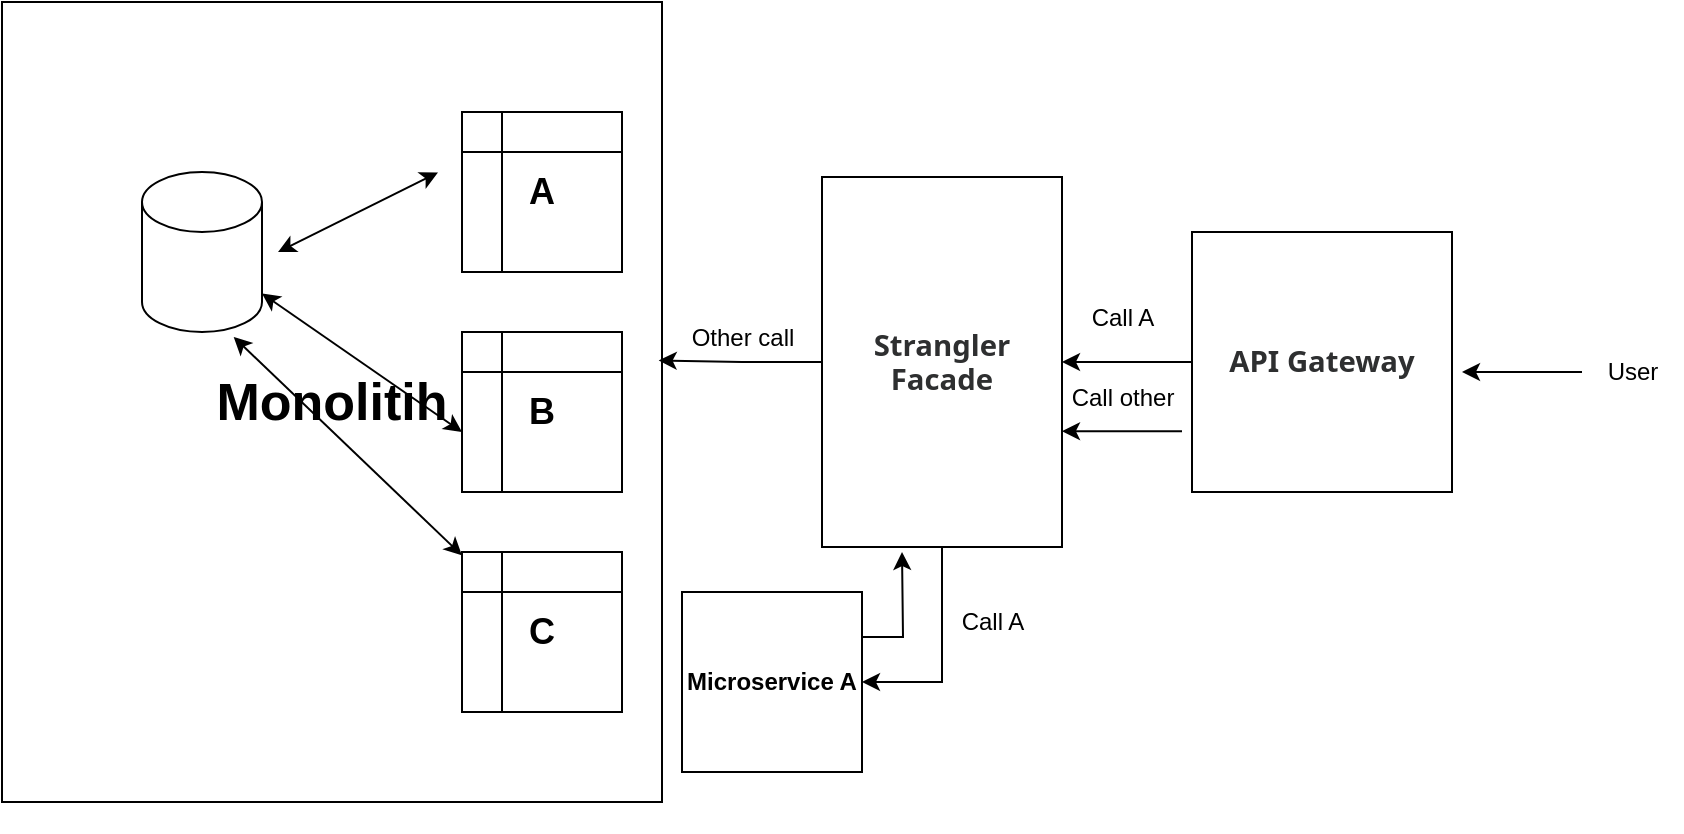 <mxfile version="24.4.0" type="github">
  <diagram name="Page-1" id="wttCuE-aegeJE73abrdw">
    <mxGraphModel dx="1195" dy="650" grid="1" gridSize="10" guides="1" tooltips="1" connect="1" arrows="1" fold="1" page="1" pageScale="1" pageWidth="850" pageHeight="1100" math="0" shadow="0">
      <root>
        <mxCell id="0" />
        <mxCell id="1" parent="0" />
        <mxCell id="wnPSjyaImlR90jQ1qMzx-21" style="edgeStyle=orthogonalEdgeStyle;rounded=0;orthogonalLoop=1;jettySize=auto;html=1;exitX=0.5;exitY=1;exitDx=0;exitDy=0;entryX=1;entryY=0.5;entryDx=0;entryDy=0;" edge="1" parent="1" source="wnPSjyaImlR90jQ1qMzx-6" target="wnPSjyaImlR90jQ1qMzx-11">
          <mxGeometry relative="1" as="geometry" />
        </mxCell>
        <mxCell id="wnPSjyaImlR90jQ1qMzx-6" value="&lt;strong style=&quot;text-align: left;&quot;&gt;&lt;span style=&quot;font-size: 11pt; line-height: 15.693px; font-family: &amp;quot;Segoe UI&amp;quot;, sans-serif; color: rgb(46, 47, 48);&quot;&gt;Strangler Facade&lt;/span&gt;&lt;/strong&gt;" style="rounded=0;whiteSpace=wrap;html=1;" vertex="1" parent="1">
          <mxGeometry x="1090" y="262.5" width="120" height="185" as="geometry" />
        </mxCell>
        <mxCell id="wnPSjyaImlR90jQ1qMzx-7" value="" style="group" vertex="1" connectable="0" parent="1">
          <mxGeometry x="680" y="190" width="330" height="400" as="geometry" />
        </mxCell>
        <mxCell id="wnPSjyaImlR90jQ1qMzx-1" value="&lt;b&gt;&lt;font style=&quot;font-size: 26px;&quot;&gt;Monolitih&lt;/font&gt;&lt;/b&gt;" style="rounded=0;whiteSpace=wrap;html=1;" vertex="1" parent="wnPSjyaImlR90jQ1qMzx-7">
          <mxGeometry y="-15" width="330" height="400" as="geometry" />
        </mxCell>
        <mxCell id="wnPSjyaImlR90jQ1qMzx-2" value="" style="shape=cylinder3;whiteSpace=wrap;html=1;boundedLbl=1;backgroundOutline=1;size=15;" vertex="1" parent="wnPSjyaImlR90jQ1qMzx-7">
          <mxGeometry x="70" y="70" width="60" height="80" as="geometry" />
        </mxCell>
        <mxCell id="wnPSjyaImlR90jQ1qMzx-3" value="&lt;b&gt;&lt;font style=&quot;font-size: 18px;&quot;&gt;A&lt;/font&gt;&lt;/b&gt;" style="shape=internalStorage;whiteSpace=wrap;html=1;backgroundOutline=1;" vertex="1" parent="wnPSjyaImlR90jQ1qMzx-7">
          <mxGeometry x="230" y="40" width="80" height="80" as="geometry" />
        </mxCell>
        <mxCell id="wnPSjyaImlR90jQ1qMzx-4" value="&lt;font style=&quot;font-size: 18px;&quot;&gt;&lt;b&gt;B&lt;/b&gt;&lt;/font&gt;" style="shape=internalStorage;whiteSpace=wrap;html=1;backgroundOutline=1;" vertex="1" parent="wnPSjyaImlR90jQ1qMzx-7">
          <mxGeometry x="230" y="150" width="80" height="80" as="geometry" />
        </mxCell>
        <mxCell id="wnPSjyaImlR90jQ1qMzx-5" value="&lt;b&gt;&lt;font style=&quot;font-size: 18px;&quot;&gt;C&lt;/font&gt;&lt;/b&gt;" style="shape=internalStorage;whiteSpace=wrap;html=1;backgroundOutline=1;" vertex="1" parent="wnPSjyaImlR90jQ1qMzx-7">
          <mxGeometry x="230" y="260" width="80" height="80" as="geometry" />
        </mxCell>
        <mxCell id="wnPSjyaImlR90jQ1qMzx-23" value="" style="endArrow=classic;startArrow=classic;html=1;rounded=0;entryX=0.697;entryY=0.213;entryDx=0;entryDy=0;entryPerimeter=0;" edge="1" parent="wnPSjyaImlR90jQ1qMzx-7">
          <mxGeometry width="50" height="50" relative="1" as="geometry">
            <mxPoint x="138" y="110" as="sourcePoint" />
            <mxPoint x="218.01" y="70.2" as="targetPoint" />
          </mxGeometry>
        </mxCell>
        <mxCell id="wnPSjyaImlR90jQ1qMzx-24" value="" style="endArrow=classic;startArrow=classic;html=1;rounded=0;entryX=0.697;entryY=0.213;entryDx=0;entryDy=0;entryPerimeter=0;" edge="1" parent="wnPSjyaImlR90jQ1qMzx-7" source="wnPSjyaImlR90jQ1qMzx-2">
          <mxGeometry width="50" height="50" relative="1" as="geometry">
            <mxPoint x="150" y="240" as="sourcePoint" />
            <mxPoint x="230" y="200" as="targetPoint" />
          </mxGeometry>
        </mxCell>
        <mxCell id="wnPSjyaImlR90jQ1qMzx-25" value="" style="endArrow=classic;startArrow=classic;html=1;rounded=0;exitX=0.764;exitY=1.031;exitDx=0;exitDy=0;exitPerimeter=0;" edge="1" parent="wnPSjyaImlR90jQ1qMzx-7" source="wnPSjyaImlR90jQ1qMzx-2" target="wnPSjyaImlR90jQ1qMzx-5">
          <mxGeometry width="50" height="50" relative="1" as="geometry">
            <mxPoint x="148" y="120" as="sourcePoint" />
            <mxPoint x="228.01" y="80.2" as="targetPoint" />
          </mxGeometry>
        </mxCell>
        <mxCell id="wnPSjyaImlR90jQ1qMzx-30" style="edgeStyle=orthogonalEdgeStyle;rounded=0;orthogonalLoop=1;jettySize=auto;html=1;exitX=1;exitY=0.25;exitDx=0;exitDy=0;" edge="1" parent="1" source="wnPSjyaImlR90jQ1qMzx-11">
          <mxGeometry relative="1" as="geometry">
            <mxPoint x="1130" y="450" as="targetPoint" />
          </mxGeometry>
        </mxCell>
        <mxCell id="wnPSjyaImlR90jQ1qMzx-11" value="Microservice A" style="whiteSpace=wrap;html=1;aspect=fixed;fontStyle=1" vertex="1" parent="1">
          <mxGeometry x="1020" y="470" width="90" height="90" as="geometry" />
        </mxCell>
        <mxCell id="wnPSjyaImlR90jQ1qMzx-19" value="" style="edgeStyle=orthogonalEdgeStyle;rounded=0;orthogonalLoop=1;jettySize=auto;html=1;" edge="1" parent="1" source="wnPSjyaImlR90jQ1qMzx-14" target="wnPSjyaImlR90jQ1qMzx-6">
          <mxGeometry relative="1" as="geometry" />
        </mxCell>
        <mxCell id="wnPSjyaImlR90jQ1qMzx-14" value="&lt;strong style=&quot;text-align: left;&quot;&gt;&lt;span style=&quot;font-size: 11pt; line-height: 15.693px; font-family: &amp;quot;Segoe UI&amp;quot;, sans-serif; color: rgb(46, 47, 48);&quot;&gt;API Gateway&lt;/span&gt;&lt;/strong&gt;" style="whiteSpace=wrap;html=1;aspect=fixed;" vertex="1" parent="1">
          <mxGeometry x="1275" y="290" width="130" height="130" as="geometry" />
        </mxCell>
        <mxCell id="wnPSjyaImlR90jQ1qMzx-17" style="edgeStyle=orthogonalEdgeStyle;rounded=0;orthogonalLoop=1;jettySize=auto;html=1;" edge="1" parent="1" source="wnPSjyaImlR90jQ1qMzx-16">
          <mxGeometry relative="1" as="geometry">
            <mxPoint x="1410" y="360" as="targetPoint" />
          </mxGeometry>
        </mxCell>
        <mxCell id="wnPSjyaImlR90jQ1qMzx-16" value="User" style="text;html=1;align=center;verticalAlign=middle;resizable=0;points=[];autosize=1;strokeColor=none;fillColor=none;" vertex="1" parent="1">
          <mxGeometry x="1470" y="345" width="50" height="30" as="geometry" />
        </mxCell>
        <mxCell id="wnPSjyaImlR90jQ1qMzx-22" value="Call A" style="text;html=1;align=center;verticalAlign=middle;resizable=0;points=[];autosize=1;strokeColor=none;fillColor=none;" vertex="1" parent="1">
          <mxGeometry x="1215" y="318" width="50" height="30" as="geometry" />
        </mxCell>
        <mxCell id="wnPSjyaImlR90jQ1qMzx-26" style="edgeStyle=orthogonalEdgeStyle;rounded=0;orthogonalLoop=1;jettySize=auto;html=1;entryX=0.995;entryY=0.448;entryDx=0;entryDy=0;entryPerimeter=0;" edge="1" parent="1" source="wnPSjyaImlR90jQ1qMzx-6" target="wnPSjyaImlR90jQ1qMzx-1">
          <mxGeometry relative="1" as="geometry" />
        </mxCell>
        <mxCell id="wnPSjyaImlR90jQ1qMzx-28" style="edgeStyle=orthogonalEdgeStyle;rounded=0;orthogonalLoop=1;jettySize=auto;html=1;" edge="1" parent="1">
          <mxGeometry relative="1" as="geometry">
            <mxPoint x="1210" y="389.58" as="targetPoint" />
            <mxPoint x="1270" y="389.58" as="sourcePoint" />
          </mxGeometry>
        </mxCell>
        <mxCell id="wnPSjyaImlR90jQ1qMzx-29" value="Call other" style="text;html=1;align=center;verticalAlign=middle;resizable=0;points=[];autosize=1;strokeColor=none;fillColor=none;" vertex="1" parent="1">
          <mxGeometry x="1205" y="358" width="70" height="30" as="geometry" />
        </mxCell>
        <mxCell id="wnPSjyaImlR90jQ1qMzx-31" value="Other call" style="text;html=1;align=center;verticalAlign=middle;resizable=0;points=[];autosize=1;strokeColor=none;fillColor=none;" vertex="1" parent="1">
          <mxGeometry x="1015" y="328" width="70" height="30" as="geometry" />
        </mxCell>
        <mxCell id="wnPSjyaImlR90jQ1qMzx-32" value="Call A" style="text;html=1;align=center;verticalAlign=middle;resizable=0;points=[];autosize=1;strokeColor=none;fillColor=none;" vertex="1" parent="1">
          <mxGeometry x="1150" y="470" width="50" height="30" as="geometry" />
        </mxCell>
      </root>
    </mxGraphModel>
  </diagram>
</mxfile>

